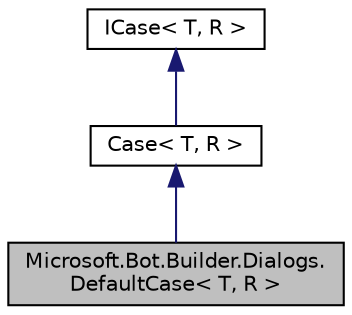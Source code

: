 digraph "Microsoft.Bot.Builder.Dialogs.DefaultCase&lt; T, R &gt;"
{
  edge [fontname="Helvetica",fontsize="10",labelfontname="Helvetica",labelfontsize="10"];
  node [fontname="Helvetica",fontsize="10",shape=record];
  Node1 [label="Microsoft.Bot.Builder.Dialogs.\lDefaultCase\< T, R \>",height=0.2,width=0.4,color="black", fillcolor="grey75", style="filled", fontcolor="black"];
  Node2 -> Node1 [dir="back",color="midnightblue",fontsize="10",style="solid",fontname="Helvetica"];
  Node2 [label="Case\< T, R \>",height=0.2,width=0.4,color="black", fillcolor="white", style="filled",URL="$dc/d29/class_microsoft_1_1_bot_1_1_builder_1_1_dialogs_1_1_case.html",tooltip="The default implementation of ICase<T, R>. "];
  Node3 -> Node2 [dir="back",color="midnightblue",fontsize="10",style="solid",fontname="Helvetica"];
  Node3 [label="ICase\< T, R \>",height=0.2,width=0.4,color="black", fillcolor="white", style="filled",URL="$d8/d03/interface_microsoft_1_1_bot_1_1_builder_1_1_dialogs_1_1_i_case.html"];
}
